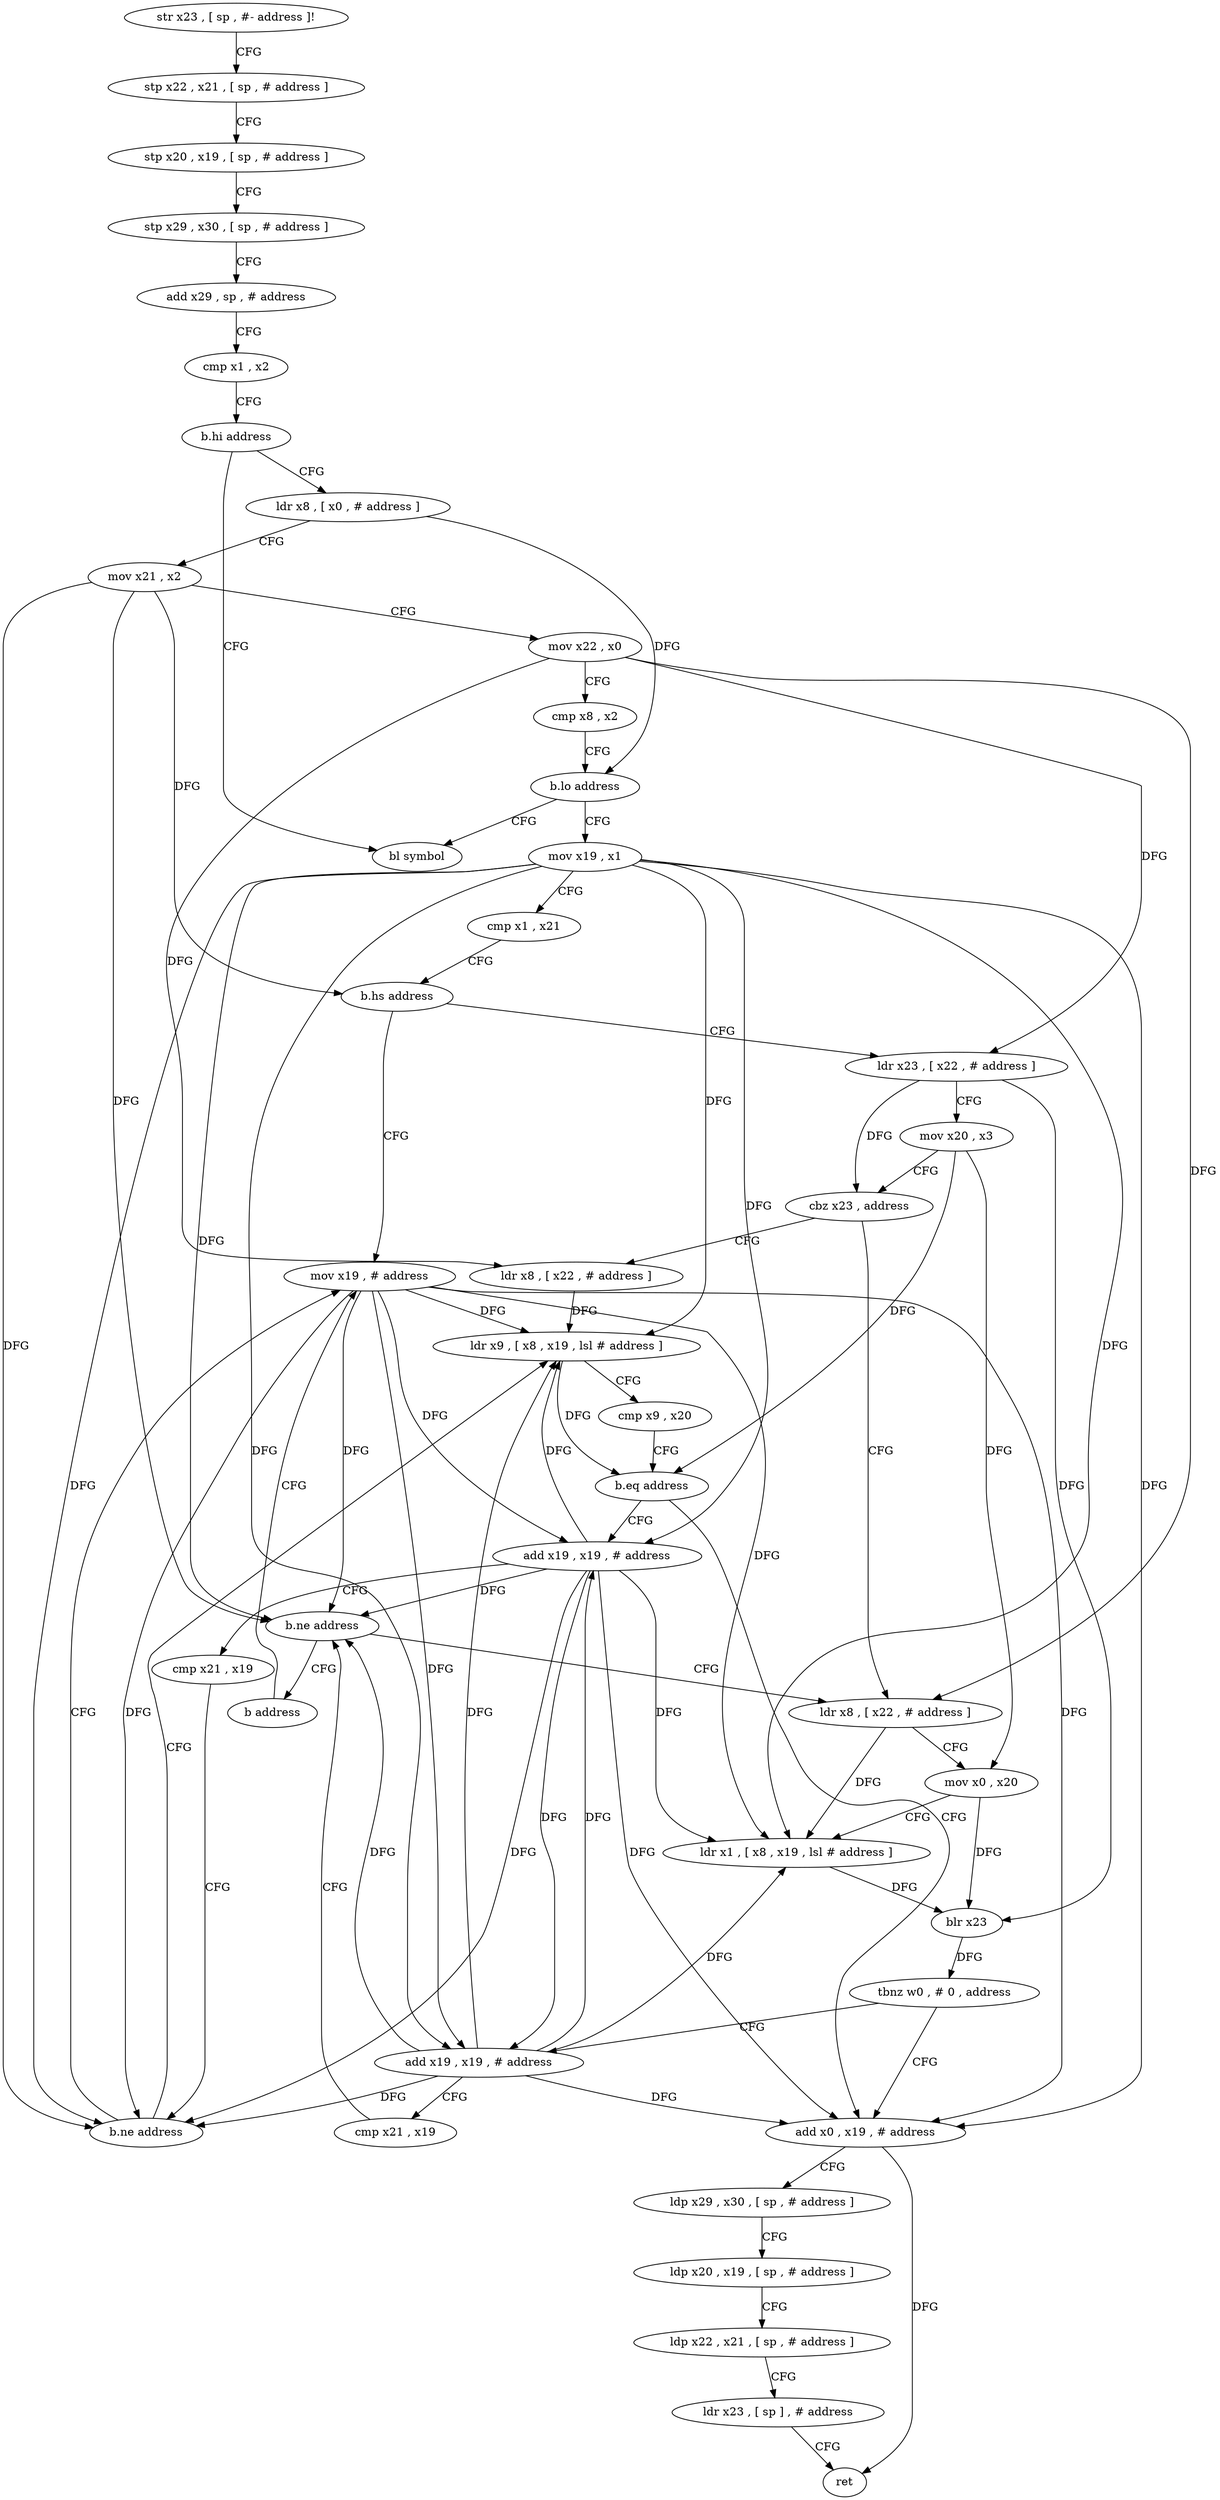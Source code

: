 digraph "func" {
"145084" [label = "str x23 , [ sp , #- address ]!" ]
"145088" [label = "stp x22 , x21 , [ sp , # address ]" ]
"145092" [label = "stp x20 , x19 , [ sp , # address ]" ]
"145096" [label = "stp x29 , x30 , [ sp , # address ]" ]
"145100" [label = "add x29 , sp , # address" ]
"145104" [label = "cmp x1 , x2" ]
"145108" [label = "b.hi address" ]
"145248" [label = "bl symbol" ]
"145112" [label = "ldr x8 , [ x0 , # address ]" ]
"145116" [label = "mov x21 , x2" ]
"145120" [label = "mov x22 , x0" ]
"145124" [label = "cmp x8 , x2" ]
"145128" [label = "b.lo address" ]
"145132" [label = "mov x19 , x1" ]
"145136" [label = "cmp x1 , x21" ]
"145140" [label = "b.hs address" ]
"145220" [label = "mov x19 , # address" ]
"145144" [label = "ldr x23 , [ x22 , # address ]" ]
"145224" [label = "add x0 , x19 , # address" ]
"145148" [label = "mov x20 , x3" ]
"145152" [label = "cbz x23 , address" ]
"145192" [label = "ldr x8 , [ x22 , # address ]" ]
"145156" [label = "ldr x8 , [ x22 , # address ]" ]
"145196" [label = "ldr x9 , [ x8 , x19 , lsl # address ]" ]
"145160" [label = "mov x0 , x20" ]
"145164" [label = "ldr x1 , [ x8 , x19 , lsl # address ]" ]
"145168" [label = "blr x23" ]
"145172" [label = "tbnz w0 , # 0 , address" ]
"145176" [label = "add x19 , x19 , # address" ]
"145228" [label = "ldp x29 , x30 , [ sp , # address ]" ]
"145232" [label = "ldp x20 , x19 , [ sp , # address ]" ]
"145236" [label = "ldp x22 , x21 , [ sp , # address ]" ]
"145240" [label = "ldr x23 , [ sp ] , # address" ]
"145244" [label = "ret" ]
"145208" [label = "add x19 , x19 , # address" ]
"145212" [label = "cmp x21 , x19" ]
"145216" [label = "b.ne address" ]
"145180" [label = "cmp x21 , x19" ]
"145184" [label = "b.ne address" ]
"145188" [label = "b address" ]
"145200" [label = "cmp x9 , x20" ]
"145204" [label = "b.eq address" ]
"145084" -> "145088" [ label = "CFG" ]
"145088" -> "145092" [ label = "CFG" ]
"145092" -> "145096" [ label = "CFG" ]
"145096" -> "145100" [ label = "CFG" ]
"145100" -> "145104" [ label = "CFG" ]
"145104" -> "145108" [ label = "CFG" ]
"145108" -> "145248" [ label = "CFG" ]
"145108" -> "145112" [ label = "CFG" ]
"145112" -> "145116" [ label = "CFG" ]
"145112" -> "145128" [ label = "DFG" ]
"145116" -> "145120" [ label = "CFG" ]
"145116" -> "145140" [ label = "DFG" ]
"145116" -> "145184" [ label = "DFG" ]
"145116" -> "145216" [ label = "DFG" ]
"145120" -> "145124" [ label = "CFG" ]
"145120" -> "145144" [ label = "DFG" ]
"145120" -> "145192" [ label = "DFG" ]
"145120" -> "145156" [ label = "DFG" ]
"145124" -> "145128" [ label = "CFG" ]
"145128" -> "145248" [ label = "CFG" ]
"145128" -> "145132" [ label = "CFG" ]
"145132" -> "145136" [ label = "CFG" ]
"145132" -> "145224" [ label = "DFG" ]
"145132" -> "145164" [ label = "DFG" ]
"145132" -> "145196" [ label = "DFG" ]
"145132" -> "145176" [ label = "DFG" ]
"145132" -> "145184" [ label = "DFG" ]
"145132" -> "145208" [ label = "DFG" ]
"145132" -> "145216" [ label = "DFG" ]
"145136" -> "145140" [ label = "CFG" ]
"145140" -> "145220" [ label = "CFG" ]
"145140" -> "145144" [ label = "CFG" ]
"145220" -> "145224" [ label = "DFG" ]
"145220" -> "145164" [ label = "DFG" ]
"145220" -> "145196" [ label = "DFG" ]
"145220" -> "145176" [ label = "DFG" ]
"145220" -> "145184" [ label = "DFG" ]
"145220" -> "145208" [ label = "DFG" ]
"145220" -> "145216" [ label = "DFG" ]
"145144" -> "145148" [ label = "CFG" ]
"145144" -> "145152" [ label = "DFG" ]
"145144" -> "145168" [ label = "DFG" ]
"145224" -> "145228" [ label = "CFG" ]
"145224" -> "145244" [ label = "DFG" ]
"145148" -> "145152" [ label = "CFG" ]
"145148" -> "145160" [ label = "DFG" ]
"145148" -> "145204" [ label = "DFG" ]
"145152" -> "145192" [ label = "CFG" ]
"145152" -> "145156" [ label = "CFG" ]
"145192" -> "145196" [ label = "DFG" ]
"145156" -> "145160" [ label = "CFG" ]
"145156" -> "145164" [ label = "DFG" ]
"145196" -> "145200" [ label = "CFG" ]
"145196" -> "145204" [ label = "DFG" ]
"145160" -> "145164" [ label = "CFG" ]
"145160" -> "145168" [ label = "DFG" ]
"145164" -> "145168" [ label = "DFG" ]
"145168" -> "145172" [ label = "DFG" ]
"145172" -> "145224" [ label = "CFG" ]
"145172" -> "145176" [ label = "CFG" ]
"145176" -> "145180" [ label = "CFG" ]
"145176" -> "145224" [ label = "DFG" ]
"145176" -> "145164" [ label = "DFG" ]
"145176" -> "145196" [ label = "DFG" ]
"145176" -> "145184" [ label = "DFG" ]
"145176" -> "145208" [ label = "DFG" ]
"145176" -> "145216" [ label = "DFG" ]
"145228" -> "145232" [ label = "CFG" ]
"145232" -> "145236" [ label = "CFG" ]
"145236" -> "145240" [ label = "CFG" ]
"145240" -> "145244" [ label = "CFG" ]
"145208" -> "145212" [ label = "CFG" ]
"145208" -> "145224" [ label = "DFG" ]
"145208" -> "145164" [ label = "DFG" ]
"145208" -> "145196" [ label = "DFG" ]
"145208" -> "145176" [ label = "DFG" ]
"145208" -> "145184" [ label = "DFG" ]
"145208" -> "145216" [ label = "DFG" ]
"145212" -> "145216" [ label = "CFG" ]
"145216" -> "145196" [ label = "CFG" ]
"145216" -> "145220" [ label = "CFG" ]
"145180" -> "145184" [ label = "CFG" ]
"145184" -> "145156" [ label = "CFG" ]
"145184" -> "145188" [ label = "CFG" ]
"145188" -> "145220" [ label = "CFG" ]
"145200" -> "145204" [ label = "CFG" ]
"145204" -> "145224" [ label = "CFG" ]
"145204" -> "145208" [ label = "CFG" ]
}
